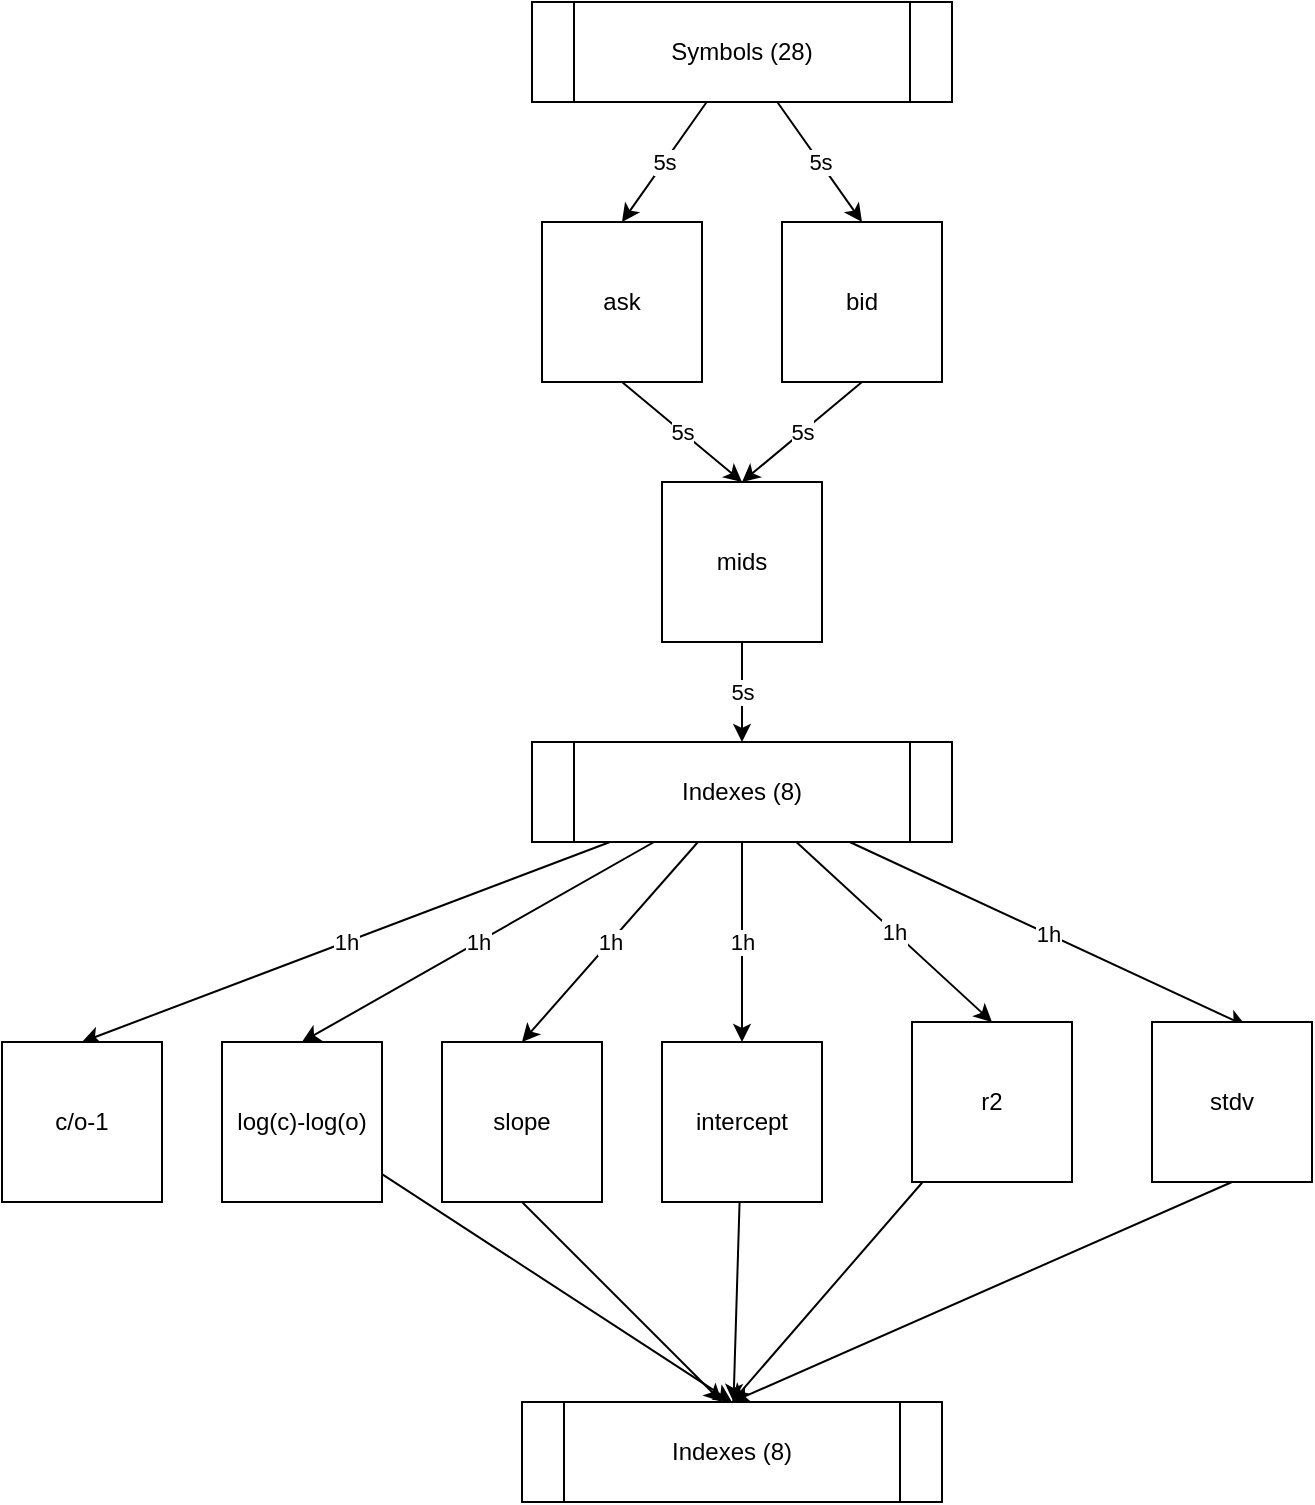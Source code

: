 <mxfile>
    <diagram id="RHwBodMtoHnPaDMD2AHn" name="Page-1">
        <mxGraphModel dx="1777" dy="771" grid="1" gridSize="10" guides="1" tooltips="1" connect="1" arrows="1" fold="1" page="1" pageScale="1" pageWidth="850" pageHeight="1100" math="0" shadow="0">
            <root>
                <mxCell id="0"/>
                <mxCell id="1" parent="0"/>
                <mxCell id="5" value="5s" style="edgeStyle=none;html=1;entryX=0.5;entryY=0;entryDx=0;entryDy=0;exitX=0.5;exitY=1;exitDx=0;exitDy=0;" parent="1" source="2" target="4" edge="1">
                    <mxGeometry relative="1" as="geometry"/>
                </mxCell>
                <mxCell id="2" value="ask" style="whiteSpace=wrap;html=1;aspect=fixed;" parent="1" vertex="1">
                    <mxGeometry x="80" y="170" width="80" height="80" as="geometry"/>
                </mxCell>
                <mxCell id="6" value="5s" style="edgeStyle=none;html=1;exitX=0.5;exitY=1;exitDx=0;exitDy=0;entryX=0.5;entryY=0;entryDx=0;entryDy=0;" parent="1" source="3" target="4" edge="1">
                    <mxGeometry relative="1" as="geometry"/>
                </mxCell>
                <mxCell id="3" value="bid" style="whiteSpace=wrap;html=1;aspect=fixed;" parent="1" vertex="1">
                    <mxGeometry x="200" y="170" width="80" height="80" as="geometry"/>
                </mxCell>
                <mxCell id="12" value="5s" style="edgeStyle=none;html=1;entryX=0.5;entryY=0;entryDx=0;entryDy=0;" parent="1" source="4" edge="1">
                    <mxGeometry relative="1" as="geometry">
                        <mxPoint x="180" y="430" as="targetPoint"/>
                    </mxGeometry>
                </mxCell>
                <mxCell id="4" value="mids" style="whiteSpace=wrap;html=1;aspect=fixed;" parent="1" vertex="1">
                    <mxGeometry x="140" y="300" width="80" height="80" as="geometry"/>
                </mxCell>
                <mxCell id="9" value="5s" style="edgeStyle=none;html=1;entryX=0.5;entryY=0;entryDx=0;entryDy=0;" parent="1" source="7" target="2" edge="1">
                    <mxGeometry relative="1" as="geometry"/>
                </mxCell>
                <mxCell id="10" value="5s" style="edgeStyle=none;html=1;entryX=0.5;entryY=0;entryDx=0;entryDy=0;" parent="1" source="7" target="3" edge="1">
                    <mxGeometry relative="1" as="geometry"/>
                </mxCell>
                <mxCell id="7" value="Symbols (28)" style="shape=process;whiteSpace=wrap;html=1;backgroundOutline=1;" parent="1" vertex="1">
                    <mxGeometry x="75" y="60" width="210" height="50" as="geometry"/>
                </mxCell>
                <mxCell id="18" value="1h" style="edgeStyle=none;html=1;entryX=0.5;entryY=0;entryDx=0;entryDy=0;" parent="1" source="13" target="16" edge="1">
                    <mxGeometry relative="1" as="geometry"/>
                </mxCell>
                <mxCell id="19" value="1h" style="edgeStyle=none;html=1;entryX=0.5;entryY=0;entryDx=0;entryDy=0;" parent="1" source="13" target="17" edge="1">
                    <mxGeometry relative="1" as="geometry"/>
                </mxCell>
                <mxCell id="22" value="1h" style="edgeStyle=none;html=1;entryX=0.5;entryY=0;entryDx=0;entryDy=0;" parent="1" source="13" target="20" edge="1">
                    <mxGeometry relative="1" as="geometry"/>
                </mxCell>
                <mxCell id="23" value="1h" style="edgeStyle=none;html=1;entryX=0.5;entryY=0;entryDx=0;entryDy=0;" parent="1" source="13" target="21" edge="1">
                    <mxGeometry relative="1" as="geometry"/>
                </mxCell>
                <mxCell id="24" value="1h" style="edgeStyle=none;html=1;entryX=0.5;entryY=0;entryDx=0;entryDy=0;" parent="1" source="13" target="15" edge="1">
                    <mxGeometry relative="1" as="geometry"/>
                </mxCell>
                <mxCell id="27" value="1h" style="edgeStyle=none;html=1;entryX=0.588;entryY=0.025;entryDx=0;entryDy=0;entryPerimeter=0;" parent="1" source="13" target="25" edge="1">
                    <mxGeometry relative="1" as="geometry"/>
                </mxCell>
                <mxCell id="13" value="Indexes (8)" style="shape=process;whiteSpace=wrap;html=1;backgroundOutline=1;" parent="1" vertex="1">
                    <mxGeometry x="75" y="430" width="210" height="50" as="geometry"/>
                </mxCell>
                <mxCell id="34" style="edgeStyle=none;html=1;exitX=0.5;exitY=1;exitDx=0;exitDy=0;" edge="1" parent="1" source="15">
                    <mxGeometry relative="1" as="geometry">
                        <mxPoint x="170" y="760" as="targetPoint"/>
                    </mxGeometry>
                </mxCell>
                <mxCell id="15" value="slope" style="whiteSpace=wrap;html=1;aspect=fixed;" parent="1" vertex="1">
                    <mxGeometry x="30" y="580" width="80" height="80" as="geometry"/>
                </mxCell>
                <mxCell id="33" style="edgeStyle=none;html=1;" edge="1" parent="1" source="16" target="28">
                    <mxGeometry relative="1" as="geometry"/>
                </mxCell>
                <mxCell id="16" value="intercept" style="whiteSpace=wrap;html=1;aspect=fixed;" parent="1" vertex="1">
                    <mxGeometry x="140" y="580" width="80" height="80" as="geometry"/>
                </mxCell>
                <mxCell id="30" style="edgeStyle=none;html=1;entryX=0.5;entryY=0;entryDx=0;entryDy=0;" edge="1" parent="1" source="17" target="28">
                    <mxGeometry relative="1" as="geometry"/>
                </mxCell>
                <mxCell id="17" value="r2" style="whiteSpace=wrap;html=1;aspect=fixed;" parent="1" vertex="1">
                    <mxGeometry x="265" y="570" width="80" height="80" as="geometry"/>
                </mxCell>
                <mxCell id="35" style="edgeStyle=none;html=1;entryX=0.5;entryY=0;entryDx=0;entryDy=0;" edge="1" parent="1" source="20" target="28">
                    <mxGeometry relative="1" as="geometry"/>
                </mxCell>
                <mxCell id="20" value="log(c)-log(o)" style="whiteSpace=wrap;html=1;aspect=fixed;" parent="1" vertex="1">
                    <mxGeometry x="-80" y="580" width="80" height="80" as="geometry"/>
                </mxCell>
                <mxCell id="21" value="c/o-1" style="whiteSpace=wrap;html=1;aspect=fixed;" parent="1" vertex="1">
                    <mxGeometry x="-190" y="580" width="80" height="80" as="geometry"/>
                </mxCell>
                <mxCell id="32" style="edgeStyle=none;html=1;entryX=0.5;entryY=0;entryDx=0;entryDy=0;exitX=0.5;exitY=1;exitDx=0;exitDy=0;" edge="1" parent="1" source="25" target="28">
                    <mxGeometry relative="1" as="geometry"/>
                </mxCell>
                <mxCell id="25" value="stdv" style="whiteSpace=wrap;html=1;aspect=fixed;" parent="1" vertex="1">
                    <mxGeometry x="385" y="570" width="80" height="80" as="geometry"/>
                </mxCell>
                <mxCell id="28" value="Indexes (8)" style="shape=process;whiteSpace=wrap;html=1;backgroundOutline=1;" vertex="1" parent="1">
                    <mxGeometry x="70" y="760" width="210" height="50" as="geometry"/>
                </mxCell>
            </root>
        </mxGraphModel>
    </diagram>
</mxfile>